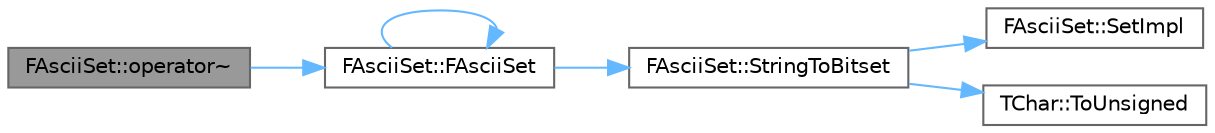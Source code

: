 digraph "FAsciiSet::operator~"
{
 // INTERACTIVE_SVG=YES
 // LATEX_PDF_SIZE
  bgcolor="transparent";
  edge [fontname=Helvetica,fontsize=10,labelfontname=Helvetica,labelfontsize=10];
  node [fontname=Helvetica,fontsize=10,shape=box,height=0.2,width=0.4];
  rankdir="LR";
  Node1 [id="Node000001",label="FAsciiSet::operator~",height=0.2,width=0.4,color="gray40", fillcolor="grey60", style="filled", fontcolor="black",tooltip="Create new set containing inverse set of characters - likely including null-terminator."];
  Node1 -> Node2 [id="edge1_Node000001_Node000002",color="steelblue1",style="solid",tooltip=" "];
  Node2 [id="Node000002",label="FAsciiSet::FAsciiSet",height=0.2,width=0.4,color="grey40", fillcolor="white", style="filled",URL="$d4/d0e/classFAsciiSet.html#a7b7d908591ae47262a153985cda8abfa",tooltip=" "];
  Node2 -> Node2 [id="edge2_Node000002_Node000002",color="steelblue1",style="solid",tooltip=" "];
  Node2 -> Node3 [id="edge3_Node000002_Node000003",color="steelblue1",style="solid",tooltip=" "];
  Node3 [id="Node000003",label="FAsciiSet::StringToBitset",height=0.2,width=0.4,color="grey40", fillcolor="white", style="filled",URL="$d4/d0e/classFAsciiSet.html#acff49003da8d1a2b67ad3228a356511f",tooltip=" "];
  Node3 -> Node4 [id="edge4_Node000003_Node000004",color="steelblue1",style="solid",tooltip=" "];
  Node4 [id="Node000004",label="FAsciiSet::SetImpl",height=0.2,width=0.4,color="grey40", fillcolor="white", style="filled",URL="$d4/d0e/classFAsciiSet.html#a9465a84c52c088ab71aa3bb6f43641a8",tooltip=" "];
  Node3 -> Node5 [id="edge5_Node000003_Node000005",color="steelblue1",style="solid",tooltip=" "];
  Node5 [id="Node000005",label="TChar::ToUnsigned",height=0.2,width=0.4,color="grey40", fillcolor="white", style="filled",URL="$d2/d80/structTChar.html#ac7400bf8226f7d18dbdd9ae1c745be24",tooltip="Avoid sign extension problems with signed characters smaller than int."];
}
